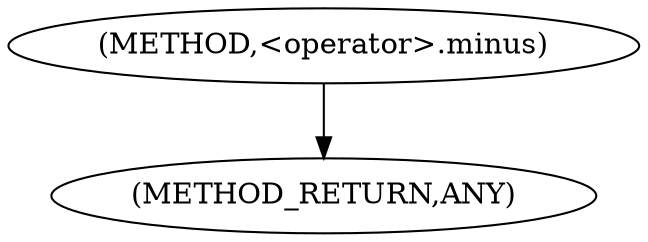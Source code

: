 digraph "&lt;operator&gt;.minus" {  
"111669149721" [label = <(METHOD,&lt;operator&gt;.minus)> ]
"128849018905" [label = <(METHOD_RETURN,ANY)> ]
  "111669149721" -> "128849018905" 
}
